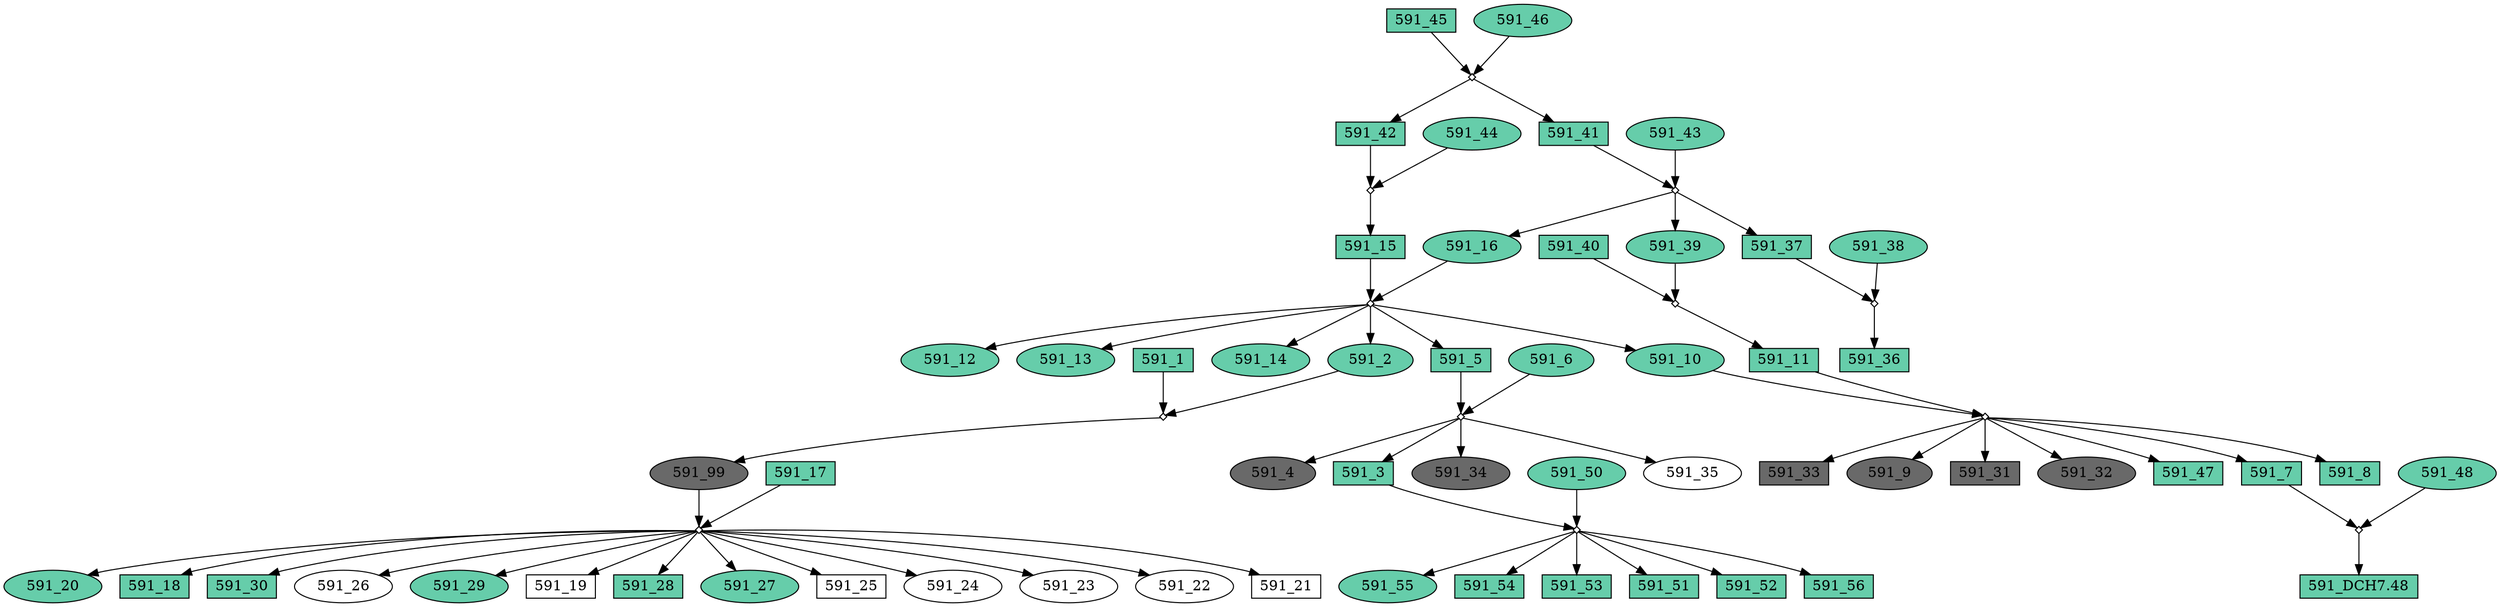 digraph {
	"591_15" [shape=box fillcolor=aquamarine3 fontcolor=black height=0.3 regular=0 shape=box style=filled width=0.5]
	"591_42x591_44" -> "591_15"
	"591_15" -> "591_15x591_16"
	"591_7" [shape=box fillcolor=aquamarine3 fontcolor=black height=0.3 regular=0 shape=box style=filled width=0.5]
	"591_11x591_10" -> "591_7"
	"591_7" -> "591_7x591_48"
	"591_28" [shape=box fillcolor=aquamarine3 fontcolor=black height=0.3 regular=0 shape=box style=filled width=0.5]
	"591_17x591_99" -> "591_28"
	"591_27" [shape=box fillcolor=aquamarine3 fontcolor=black height=0.3 regular=0 shape=ellipse style=filled width=0.5]
	"591_17x591_99" -> "591_27"
	"591_DCH7.48" [shape=box fillcolor=aquamarine3 fontcolor=black height=0.3 regular=0 shape=polygon style=filled width=0.5]
	"591_7x591_48" -> "591_DCH7.48"
	"591_16" [shape=box fillcolor=aquamarine3 fontcolor=black height=0.3 regular=0 shape=ellipse style=filled width=0.5]
	"591_41x591_43" -> "591_16"
	"591_16" -> "591_15x591_16"
	"591_25" [shape=box fillcolor=white fontcolor=black height=0.3 regular=0 shape=box style=filled width=0.5]
	"591_17x591_99" -> "591_25"
	"591_24" [shape=box fillcolor=white fontcolor=black height=0.3 regular=0 shape=ellipse style=filled width=0.5]
	"591_17x591_99" -> "591_24"
	"591_23" [shape=box fillcolor=white fontcolor=black height=0.3 regular=0 shape=ellipse style=filled width=0.5]
	"591_17x591_99" -> "591_23"
	"591_22" [shape=box fillcolor=white fontcolor=black height=0.3 regular=0 shape=ellipse style=filled width=0.5]
	"591_17x591_99" -> "591_22"
	"591_21" [shape=box fillcolor=white fontcolor=black height=0.3 regular=0 shape=box style=filled width=0.5]
	"591_17x591_99" -> "591_21"
	"591_20" [shape=box fillcolor=aquamarine3 fontcolor=black height=0.3 regular=0 shape=ellipse style=filled width=0.5]
	"591_17x591_99" -> "591_20"
	"591_18" [shape=box fillcolor=aquamarine3 fontcolor=black height=0.3 regular=0 shape=box style=filled width=0.5]
	"591_17x591_99" -> "591_18"
	"591_30" [shape=box fillcolor=aquamarine3 fontcolor=black height=0.3 regular=0 shape=box style=filled width=0.5]
	"591_17x591_99" -> "591_30"
	"591_17" [shape=box fillcolor=aquamarine3 fontcolor=black height=0.3 regular=0 shape=box style=filled width=0.5]
	"591_17" -> "591_17x591_99"
	"591_26" [shape=box fillcolor=white fontcolor=black height=0.3 regular=0 shape=ellipse style=filled width=0.5]
	"591_17x591_99" -> "591_26"
	"591_41" [shape=box fillcolor=aquamarine3 fontcolor=black height=0.3 regular=0 shape=box style=filled width=0.5]
	"591_45x591_46" -> "591_41"
	"591_41" -> "591_41x591_43"
	"591_37" [shape=box fillcolor=aquamarine3 fontcolor=black height=0.3 regular=0 shape=box style=filled width=0.5]
	"591_41x591_43" -> "591_37"
	"591_37" -> "591_37x591_38"
	"591_40" [shape=box fillcolor=aquamarine3 fontcolor=black height=0.3 regular=0 shape=box style=filled width=0.5]
	"591_40" -> "591_40x591_39"
	"591_33" [shape=box fillcolor=dimgrey fontcolor=black height=0.3 regular=0 shape=box style=filled width=0.5]
	"591_11x591_10" -> "591_33"
	"591_39" [shape=box fillcolor=aquamarine3 fontcolor=black height=0.3 regular=0 shape=ellipse style=filled width=0.5]
	"591_41x591_43" -> "591_39"
	"591_39" -> "591_40x591_39"
	"591_13" [shape=box fillcolor=aquamarine3 fontcolor=black height=0.3 regular=0 shape=ellipse style=filled width=0.5]
	"591_15x591_16" -> "591_13"
	"591_56" [shape=box fillcolor=aquamarine3 fontcolor=black height=0.3 regular=0 shape=box style=filled width=0.5]
	"591_3x591_50" -> "591_56"
	"591_55" [shape=box fillcolor=aquamarine3 fontcolor=black height=0.3 regular=0 shape=ellipse style=filled width=0.5]
	"591_3x591_50" -> "591_55"
	"591_54" [shape=box fillcolor=aquamarine3 fontcolor=black height=0.3 regular=0 shape=box style=filled width=0.5]
	"591_3x591_50" -> "591_54"
	"591_14" [shape=box fillcolor=aquamarine3 fontcolor=black height=0.3 regular=0 shape=ellipse style=filled width=0.5]
	"591_15x591_16" -> "591_14"
	"591_36" [shape=box fillcolor=aquamarine3 fontcolor=black height=0.3 regular=0 shape=box style=filled width=0.5]
	"591_37x591_38" -> "591_36"
	"591_45" [shape=box fillcolor=aquamarine3 fontcolor=black height=0.3 regular=0 shape=box style=filled width=0.5]
	"591_45" -> "591_45x591_46"
	"591_29" [shape=box fillcolor=aquamarine3 fontcolor=black height=0.3 regular=0 shape=ellipse style=filled width=0.5]
	"591_17x591_99" -> "591_29"
	"591_53" [shape=box fillcolor=aquamarine3 fontcolor=black height=0.3 regular=0 shape=box style=filled width=0.5]
	"591_3x591_50" -> "591_53"
	"591_46" [shape=box fillcolor=aquamarine3 fontcolor=black height=0.3 regular=0 shape=ellipse style=filled width=0.5]
	"591_46" -> "591_45x591_46"
	"591_50" [shape=box fillcolor=aquamarine3 fontcolor=black height=0.3 regular=0 shape=ellipse style=filled width=0.5]
	"591_50" -> "591_3x591_50"
	"591_51" [shape=box fillcolor=aquamarine3 fontcolor=black height=0.3 regular=0 shape=box style=filled width=0.5]
	"591_3x591_50" -> "591_51"
	"591_1" [shape=box fillcolor=aquamarine3 fontcolor=black height=0.3 regular=0 shape=box style=filled width=0.5]
	"591_1" -> "591_1x591_2"
	"591_2" [shape=box fillcolor=aquamarine3 fontcolor=black height=0.3 regular=0 shape=ellipse style=filled width=0.5]
	"591_15x591_16" -> "591_2"
	"591_2" -> "591_1x591_2"
	"591_4" [shape=box fillcolor=dimgrey fontcolor=black height=0.3 regular=0 shape=ellipse style=filled width=0.5]
	"591_5x591_6" -> "591_4"
	"591_42" [shape=box fillcolor=aquamarine3 fontcolor=black height=0.3 regular=0 shape=box style=filled width=0.5]
	"591_45x591_46" -> "591_42"
	"591_42" -> "591_42x591_44"
	"591_52" [shape=box fillcolor=aquamarine3 fontcolor=black height=0.3 regular=0 shape=box style=filled width=0.5]
	"591_3x591_50" -> "591_52"
	"591_34" [shape=box fillcolor=dimgrey fontcolor=black height=0.3 regular=0 shape=ellipse style=filled width=0.5]
	"591_5x591_6" -> "591_34"
	"591_9" [shape=box fillcolor=dimgrey fontcolor=black height=0.3 regular=0 shape=ellipse style=filled width=0.5]
	"591_11x591_10" -> "591_9"
	"591_19" [shape=box fillcolor=white fontcolor=black height=0.3 regular=0 shape=box style=filled width=0.5]
	"591_17x591_99" -> "591_19"
	"591_31" [shape=box fillcolor=dimgrey fontcolor=black height=0.3 regular=0 shape=box style=filled width=0.5]
	"591_11x591_10" -> "591_31"
	"591_43" [shape=box fillcolor=aquamarine3 fontcolor=black height=0.3 regular=0 shape=ellipse style=filled width=0.5]
	"591_43" -> "591_41x591_43"
	"591_48" [shape=box fillcolor=aquamarine3 fontcolor=black height=0.3 regular=0 shape=ellipse style=filled width=0.5]
	"591_48" -> "591_7x591_48"
	"591_32" [shape=box fillcolor=dimgrey fontcolor=black height=0.3 regular=0 shape=ellipse style=filled width=0.5]
	"591_11x591_10" -> "591_32"
	"591_99" [shape=box fillcolor=dimgrey fontcolor=black height=0.3 regular=0 shape=ellipse style=filled width=0.5]
	"591_1x591_2" -> "591_99"
	"591_99" -> "591_17x591_99"
	"591_10" [shape=box fillcolor=aquamarine3 fontcolor=black height=0.3 regular=0 shape=ellipse style=filled width=0.5]
	"591_15x591_16" -> "591_10"
	"591_10" -> "591_11x591_10"
	"591_47" [shape=box fillcolor=aquamarine3 fontcolor=black height=0.3 regular=0 shape=box style=filled width=0.5]
	"591_11x591_10" -> "591_47"
	"591_8" [shape=box fillcolor=aquamarine3 fontcolor=black height=0.3 regular=0 shape=box style=filled width=0.5]
	"591_11x591_10" -> "591_8"
	"591_3" [shape=box fillcolor=aquamarine3 fontcolor=black height=0.3 regular=0 shape=box style=filled width=0.5]
	"591_5x591_6" -> "591_3"
	"591_3" -> "591_3x591_50"
	"591_11" [shape=box fillcolor=aquamarine3 fontcolor=black height=0.3 regular=0 shape=box style=filled width=0.5]
	"591_40x591_39" -> "591_11"
	"591_11" -> "591_11x591_10"
	"591_44" [shape=box fillcolor=aquamarine3 fontcolor=black height=0.3 regular=0 shape=ellipse style=filled width=0.5]
	"591_44" -> "591_42x591_44"
	"591_35" [shape=box fillcolor=white fontcolor=black height=0.3 regular=0 shape=ellipse style=filled width=0.5]
	"591_5x591_6" -> "591_35"
	"591_12" [shape=box fillcolor=aquamarine3 fontcolor=black height=0.3 regular=0 shape=ellipse style=filled width=0.5]
	"591_15x591_16" -> "591_12"
	"591_6" [shape=box fillcolor=aquamarine3 fontcolor=black height=0.3 regular=0 shape=ellipse style=filled width=0.5]
	"591_6" -> "591_5x591_6"
	"591_5" [shape=box fillcolor=aquamarine3 fontcolor=black height=0.3 regular=0 shape=box style=filled width=0.5]
	"591_15x591_16" -> "591_5"
	"591_5" -> "591_5x591_6"
	"591_38" [shape=box fillcolor=aquamarine3 fontcolor=black height=0.3 regular=0 shape=ellipse style=filled width=0.5]
	"591_38" -> "591_37x591_38"
	"591_40x591_39" [label="" height=.1 shape=diamond width=.1]
	"591_5x591_6" [label="" height=.1 shape=diamond width=.1]
	"591_7x591_48" [label="" height=.1 shape=diamond width=.1]
	"591_41x591_43" [label="" height=.1 shape=diamond width=.1]
	"591_3x591_50" [label="" height=.1 shape=diamond width=.1]
	"591_1x591_2" [label="" height=.1 shape=diamond width=.1]
	"591_37x591_38" [label="" height=.1 shape=diamond width=.1]
	"591_42x591_44" [label="" height=.1 shape=diamond width=.1]
	"591_17x591_99" [label="" height=.1 shape=diamond width=.1]
	"591_45x591_46" [label="" height=.1 shape=diamond width=.1]
	"591_15x591_16" [label="" height=.1 shape=diamond width=.1]
	"591_11x591_10" [label="" height=.1 shape=diamond width=.1]
}
